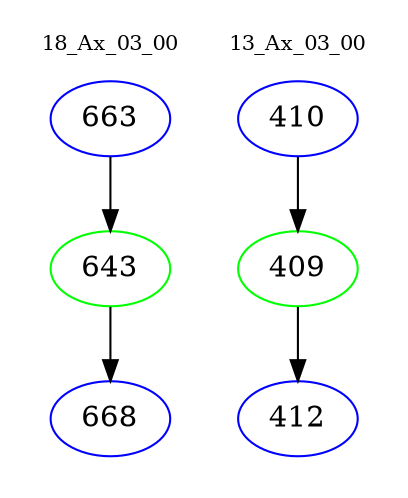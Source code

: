 digraph{
subgraph cluster_0 {
color = white
label = "18_Ax_03_00";
fontsize=10;
T0_663 [label="663", color="blue"]
T0_663 -> T0_643 [color="black"]
T0_643 [label="643", color="green"]
T0_643 -> T0_668 [color="black"]
T0_668 [label="668", color="blue"]
}
subgraph cluster_1 {
color = white
label = "13_Ax_03_00";
fontsize=10;
T1_410 [label="410", color="blue"]
T1_410 -> T1_409 [color="black"]
T1_409 [label="409", color="green"]
T1_409 -> T1_412 [color="black"]
T1_412 [label="412", color="blue"]
}
}
